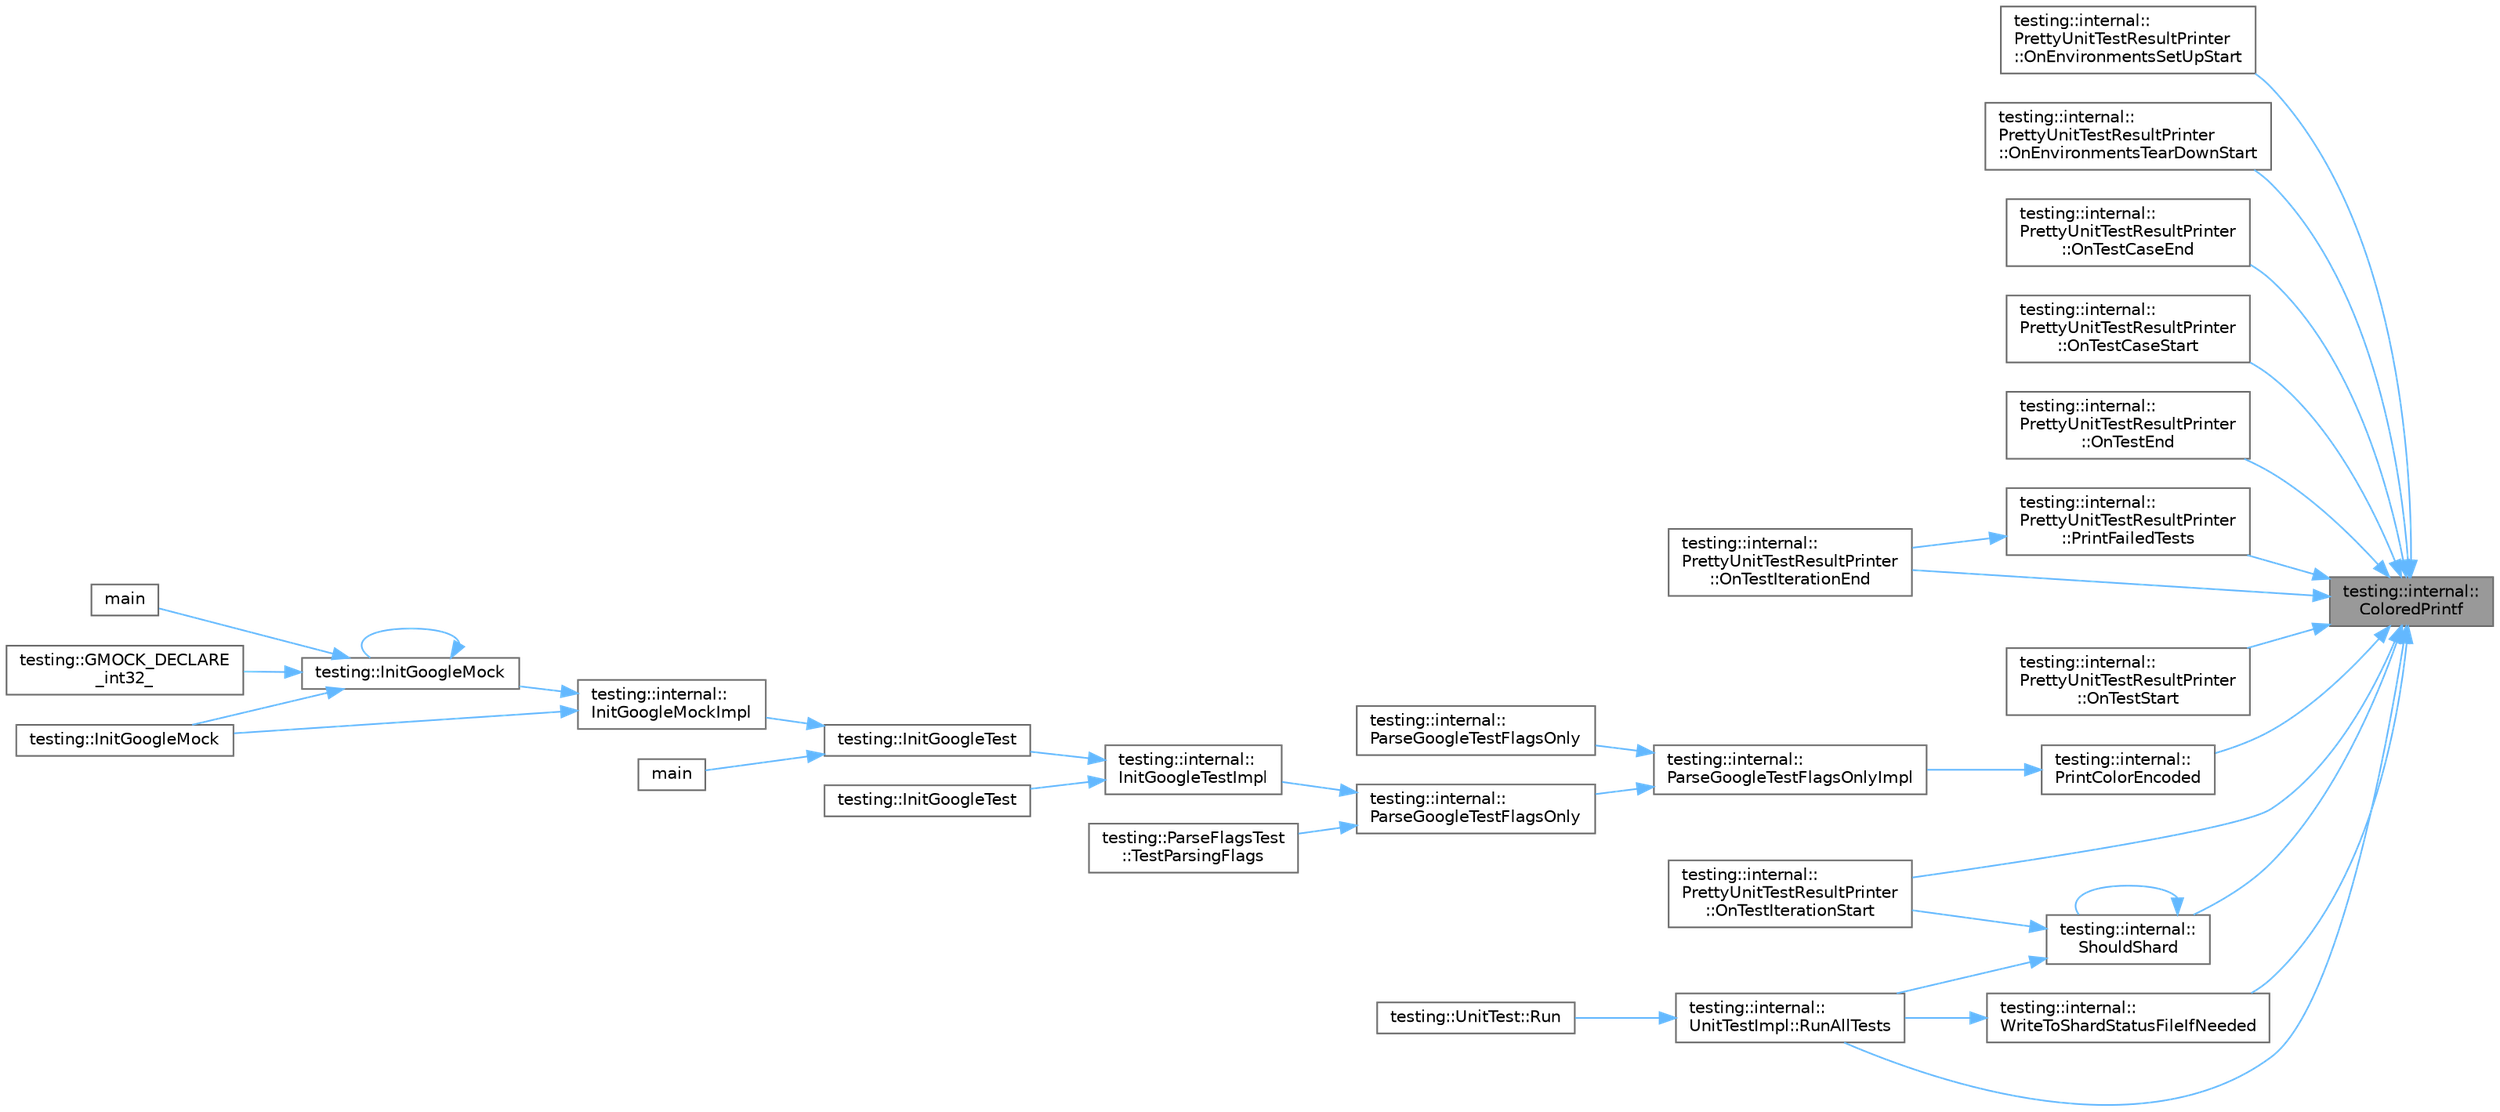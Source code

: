 digraph "testing::internal::ColoredPrintf"
{
 // LATEX_PDF_SIZE
  bgcolor="transparent";
  edge [fontname=Helvetica,fontsize=10,labelfontname=Helvetica,labelfontsize=10];
  node [fontname=Helvetica,fontsize=10,shape=box,height=0.2,width=0.4];
  rankdir="RL";
  Node1 [id="Node000001",label="testing::internal::\lColoredPrintf",height=0.2,width=0.4,color="gray40", fillcolor="grey60", style="filled", fontcolor="black",tooltip=" "];
  Node1 -> Node2 [id="edge1_Node000001_Node000002",dir="back",color="steelblue1",style="solid",tooltip=" "];
  Node2 [id="Node000002",label="testing::internal::\lPrettyUnitTestResultPrinter\l::OnEnvironmentsSetUpStart",height=0.2,width=0.4,color="grey40", fillcolor="white", style="filled",URL="$classtesting_1_1internal_1_1_pretty_unit_test_result_printer.html#a846a5e82b421e04fcdd2b1b2b64b162f",tooltip=" "];
  Node1 -> Node3 [id="edge2_Node000001_Node000003",dir="back",color="steelblue1",style="solid",tooltip=" "];
  Node3 [id="Node000003",label="testing::internal::\lPrettyUnitTestResultPrinter\l::OnEnvironmentsTearDownStart",height=0.2,width=0.4,color="grey40", fillcolor="white", style="filled",URL="$classtesting_1_1internal_1_1_pretty_unit_test_result_printer.html#afea9dc849c92fdbc1d8505f4c74ffc1a",tooltip=" "];
  Node1 -> Node4 [id="edge3_Node000001_Node000004",dir="back",color="steelblue1",style="solid",tooltip=" "];
  Node4 [id="Node000004",label="testing::internal::\lPrettyUnitTestResultPrinter\l::OnTestCaseEnd",height=0.2,width=0.4,color="grey40", fillcolor="white", style="filled",URL="$classtesting_1_1internal_1_1_pretty_unit_test_result_printer.html#a7a62fe58fa6f6aace813eb62b31e5a51",tooltip=" "];
  Node1 -> Node5 [id="edge4_Node000001_Node000005",dir="back",color="steelblue1",style="solid",tooltip=" "];
  Node5 [id="Node000005",label="testing::internal::\lPrettyUnitTestResultPrinter\l::OnTestCaseStart",height=0.2,width=0.4,color="grey40", fillcolor="white", style="filled",URL="$classtesting_1_1internal_1_1_pretty_unit_test_result_printer.html#adcb68c729565d4bcdf8418a52902c3de",tooltip=" "];
  Node1 -> Node6 [id="edge5_Node000001_Node000006",dir="back",color="steelblue1",style="solid",tooltip=" "];
  Node6 [id="Node000006",label="testing::internal::\lPrettyUnitTestResultPrinter\l::OnTestEnd",height=0.2,width=0.4,color="grey40", fillcolor="white", style="filled",URL="$classtesting_1_1internal_1_1_pretty_unit_test_result_printer.html#a06749ff2b32a16c127374ecd015f13e0",tooltip=" "];
  Node1 -> Node7 [id="edge6_Node000001_Node000007",dir="back",color="steelblue1",style="solid",tooltip=" "];
  Node7 [id="Node000007",label="testing::internal::\lPrettyUnitTestResultPrinter\l::OnTestIterationEnd",height=0.2,width=0.4,color="grey40", fillcolor="white", style="filled",URL="$classtesting_1_1internal_1_1_pretty_unit_test_result_printer.html#ac29b30216023baddda04ef5889f484ff",tooltip=" "];
  Node1 -> Node8 [id="edge7_Node000001_Node000008",dir="back",color="steelblue1",style="solid",tooltip=" "];
  Node8 [id="Node000008",label="testing::internal::\lPrettyUnitTestResultPrinter\l::OnTestIterationStart",height=0.2,width=0.4,color="grey40", fillcolor="white", style="filled",URL="$classtesting_1_1internal_1_1_pretty_unit_test_result_printer.html#abdba10a8c97e272ab4cee97cb652c957",tooltip=" "];
  Node1 -> Node9 [id="edge8_Node000001_Node000009",dir="back",color="steelblue1",style="solid",tooltip=" "];
  Node9 [id="Node000009",label="testing::internal::\lPrettyUnitTestResultPrinter\l::OnTestStart",height=0.2,width=0.4,color="grey40", fillcolor="white", style="filled",URL="$classtesting_1_1internal_1_1_pretty_unit_test_result_printer.html#a5078ee71cfa97e37ae7a9366149195c5",tooltip=" "];
  Node1 -> Node10 [id="edge9_Node000001_Node000010",dir="back",color="steelblue1",style="solid",tooltip=" "];
  Node10 [id="Node000010",label="testing::internal::\lPrintColorEncoded",height=0.2,width=0.4,color="grey40", fillcolor="white", style="filled",URL="$namespacetesting_1_1internal.html#a7d8c446a29c7e22d7d4dde8f530bb57e",tooltip=" "];
  Node10 -> Node11 [id="edge10_Node000010_Node000011",dir="back",color="steelblue1",style="solid",tooltip=" "];
  Node11 [id="Node000011",label="testing::internal::\lParseGoogleTestFlagsOnlyImpl",height=0.2,width=0.4,color="grey40", fillcolor="white", style="filled",URL="$namespacetesting_1_1internal.html#ae4c46ce8c3d016848fff52cc5133f2ac",tooltip=" "];
  Node11 -> Node12 [id="edge11_Node000011_Node000012",dir="back",color="steelblue1",style="solid",tooltip=" "];
  Node12 [id="Node000012",label="testing::internal::\lParseGoogleTestFlagsOnly",height=0.2,width=0.4,color="grey40", fillcolor="white", style="filled",URL="$namespacetesting_1_1internal.html#a472880afbcc592a41e3d623e2dec8412",tooltip=" "];
  Node12 -> Node13 [id="edge12_Node000012_Node000013",dir="back",color="steelblue1",style="solid",tooltip=" "];
  Node13 [id="Node000013",label="testing::internal::\lInitGoogleTestImpl",height=0.2,width=0.4,color="grey40", fillcolor="white", style="filled",URL="$namespacetesting_1_1internal.html#ac3c6fa93391768aa91c6238b31aaeeb5",tooltip=" "];
  Node13 -> Node14 [id="edge13_Node000013_Node000014",dir="back",color="steelblue1",style="solid",tooltip=" "];
  Node14 [id="Node000014",label="testing::InitGoogleTest",height=0.2,width=0.4,color="grey40", fillcolor="white", style="filled",URL="$namespacetesting.html#afd726ae08c9bd16dc52f78c822d9946b",tooltip=" "];
  Node14 -> Node15 [id="edge14_Node000014_Node000015",dir="back",color="steelblue1",style="solid",tooltip=" "];
  Node15 [id="Node000015",label="testing::internal::\lInitGoogleMockImpl",height=0.2,width=0.4,color="grey40", fillcolor="white", style="filled",URL="$namespacetesting_1_1internal.html#a3823844199df88af9493026031cf7744",tooltip=" "];
  Node15 -> Node16 [id="edge15_Node000015_Node000016",dir="back",color="steelblue1",style="solid",tooltip=" "];
  Node16 [id="Node000016",label="testing::InitGoogleMock",height=0.2,width=0.4,color="grey40", fillcolor="white", style="filled",URL="$namespacetesting.html#a32b1c6db9ba5133ccabfa67616b3c041",tooltip=" "];
  Node16 -> Node17 [id="edge16_Node000016_Node000017",dir="back",color="steelblue1",style="solid",tooltip=" "];
  Node17 [id="Node000017",label="testing::GMOCK_DECLARE\l_int32_",height=0.2,width=0.4,color="grey40", fillcolor="white", style="filled",URL="$namespacetesting.html#a8db48e64b7ad3536f6ccf28ce39f9111",tooltip=" "];
  Node16 -> Node16 [id="edge17_Node000016_Node000016",dir="back",color="steelblue1",style="solid",tooltip=" "];
  Node16 -> Node18 [id="edge18_Node000016_Node000018",dir="back",color="steelblue1",style="solid",tooltip=" "];
  Node18 [id="Node000018",label="testing::InitGoogleMock",height=0.2,width=0.4,color="grey40", fillcolor="white", style="filled",URL="$namespacetesting.html#a20fb86152763dddef67bc1dd8b090800",tooltip=" "];
  Node16 -> Node19 [id="edge19_Node000016_Node000019",dir="back",color="steelblue1",style="solid",tooltip=" "];
  Node19 [id="Node000019",label="main",height=0.2,width=0.4,color="grey40", fillcolor="white", style="filled",URL="$gmock__main_8cc.html#a7f83bdc516d2cb86e20235d94ddf055a",tooltip=" "];
  Node15 -> Node18 [id="edge20_Node000015_Node000018",dir="back",color="steelblue1",style="solid",tooltip=" "];
  Node14 -> Node20 [id="edge21_Node000014_Node000020",dir="back",color="steelblue1",style="solid",tooltip=" "];
  Node20 [id="Node000020",label="main",height=0.2,width=0.4,color="grey40", fillcolor="white", style="filled",URL="$perftest_8cpp.html#a3c04138a5bfe5d72780bb7e82a18e627",tooltip=" "];
  Node13 -> Node21 [id="edge22_Node000013_Node000021",dir="back",color="steelblue1",style="solid",tooltip=" "];
  Node21 [id="Node000021",label="testing::InitGoogleTest",height=0.2,width=0.4,color="grey40", fillcolor="white", style="filled",URL="$namespacetesting.html#ae5a88709a4a7529e30c83242156556b3",tooltip=" "];
  Node12 -> Node22 [id="edge23_Node000012_Node000022",dir="back",color="steelblue1",style="solid",tooltip=" "];
  Node22 [id="Node000022",label="testing::ParseFlagsTest\l::TestParsingFlags",height=0.2,width=0.4,color="grey40", fillcolor="white", style="filled",URL="$classtesting_1_1_parse_flags_test.html#ad769e5f5a71939c3a9ad853b415fa9d2",tooltip=" "];
  Node11 -> Node23 [id="edge24_Node000011_Node000023",dir="back",color="steelblue1",style="solid",tooltip=" "];
  Node23 [id="Node000023",label="testing::internal::\lParseGoogleTestFlagsOnly",height=0.2,width=0.4,color="grey40", fillcolor="white", style="filled",URL="$namespacetesting_1_1internal.html#aa3c81a67914856448d0778990d9d9cab",tooltip=" "];
  Node1 -> Node24 [id="edge25_Node000001_Node000024",dir="back",color="steelblue1",style="solid",tooltip=" "];
  Node24 [id="Node000024",label="testing::internal::\lPrettyUnitTestResultPrinter\l::PrintFailedTests",height=0.2,width=0.4,color="grey40", fillcolor="white", style="filled",URL="$classtesting_1_1internal_1_1_pretty_unit_test_result_printer.html#aca5a9dc08998948e293b307d931b3f86",tooltip=" "];
  Node24 -> Node7 [id="edge26_Node000024_Node000007",dir="back",color="steelblue1",style="solid",tooltip=" "];
  Node1 -> Node25 [id="edge27_Node000001_Node000025",dir="back",color="steelblue1",style="solid",tooltip=" "];
  Node25 [id="Node000025",label="testing::internal::\lUnitTestImpl::RunAllTests",height=0.2,width=0.4,color="grey40", fillcolor="white", style="filled",URL="$classtesting_1_1internal_1_1_unit_test_impl.html#a1fb6be9971f4768c4136a05aa9e7e375",tooltip=" "];
  Node25 -> Node26 [id="edge28_Node000025_Node000026",dir="back",color="steelblue1",style="solid",tooltip=" "];
  Node26 [id="Node000026",label="testing::UnitTest::Run",height=0.2,width=0.4,color="grey40", fillcolor="white", style="filled",URL="$classtesting_1_1_unit_test.html#a2febc800536b44500565f4c423f359d3",tooltip=" "];
  Node1 -> Node27 [id="edge29_Node000001_Node000027",dir="back",color="steelblue1",style="solid",tooltip=" "];
  Node27 [id="Node000027",label="testing::internal::\lShouldShard",height=0.2,width=0.4,color="grey40", fillcolor="white", style="filled",URL="$namespacetesting_1_1internal.html#a0fe41657b1d1ab7ec4e37ec07403ee6c",tooltip=" "];
  Node27 -> Node8 [id="edge30_Node000027_Node000008",dir="back",color="steelblue1",style="solid",tooltip=" "];
  Node27 -> Node25 [id="edge31_Node000027_Node000025",dir="back",color="steelblue1",style="solid",tooltip=" "];
  Node27 -> Node27 [id="edge32_Node000027_Node000027",dir="back",color="steelblue1",style="solid",tooltip=" "];
  Node1 -> Node28 [id="edge33_Node000001_Node000028",dir="back",color="steelblue1",style="solid",tooltip=" "];
  Node28 [id="Node000028",label="testing::internal::\lWriteToShardStatusFileIfNeeded",height=0.2,width=0.4,color="grey40", fillcolor="white", style="filled",URL="$namespacetesting_1_1internal.html#a19b35b39782d41e6ef76e1910a3a502e",tooltip=" "];
  Node28 -> Node25 [id="edge34_Node000028_Node000025",dir="back",color="steelblue1",style="solid",tooltip=" "];
}
